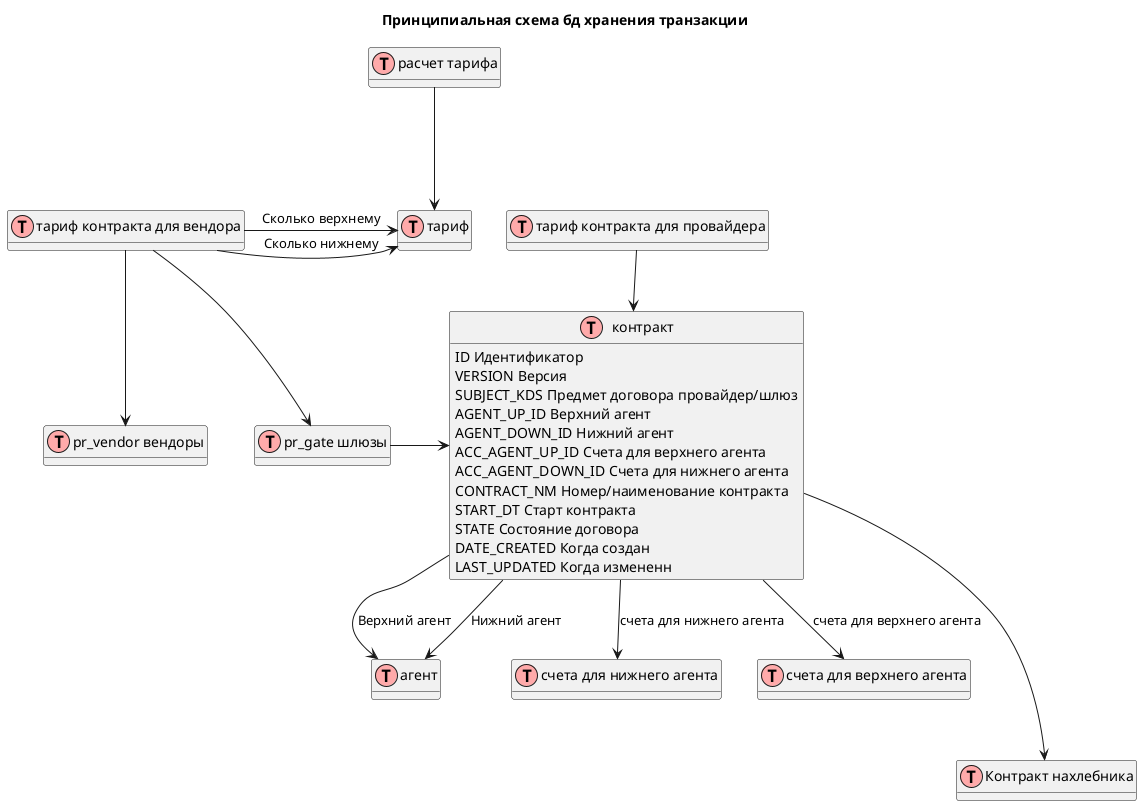 @startuml
' uncomment the line below if you're using computer with a retina display
' skinparam dpi 300
!define Table(name,desc) class name as "desc" << (T,#FFAAAA) >>
' we use bold for primary key
' green color for unique
' and underscore for not_null
!define pk(x) <b>x</b>
!define unq(x) <color:green>x</color>
!define mnd(x) <u>x</u>
' other tags available:
' <i></i>
' <back:COLOR></color>, where color is a color name or html color code
' (#FFAACC)
' see: http://plantuml.com/classes.html#More
hide methods
hide stereotypes

' entities
title Принципиальная схема бд хранения транзакции

Table(pr_contract_subject, "контракт"){
    ID Идентификатор
    VERSION Версия
    SUBJECT_KDS Предмет договора провайдер/шлюз
    AGENT_UP_ID Верхний агент
    AGENT_DOWN_ID Нижний агент
    ACC_AGENT_UP_ID Счета для верхнего агента
    ACC_AGENT_DOWN_ID Счета для нижнего агента
    CONTRACT_NM Номер/наименование контракта
    START_DT Старт контракта
    STATE Состояние договора
    DATE_CREATED Когда создан
    LAST_UPDATED Когда измененн
}

Table(pr_agent, "агент"){
}

Table(pr_provider_tarif, "тариф контракта для провайдера"){}
Table(pr_vendor_tarif, "тариф контракта для вендора"){}
Table(pr_tarif_detail, "тариф"){}
Table(pr_tarif_detail_item, "расчет тарифа"){}
pr_tarif_detail_item --->pr_tarif_detail
Table(pr_acc_contract_down, "счета для нижнего агента"){}
Table(pr_acc_contract_up, "счета для верхнего агента"){}

Table(pr_vendor, "pr_vendor вендоры") {}
Table(pr_gate, "pr_gate шлюзы") {}

Table(pr_contract_party_vendor, "Контракт нахлебника"){}

pr_vendor_tarif -> pr_tarif_detail : Сколько нижнему
pr_vendor_tarif -> pr_tarif_detail : Сколько верхнему
pr_vendor_tarif --> pr_vendor
pr_vendor_tarif --> pr_gate
pr_gate -> pr_contract_subject

pr_contract_subject --> pr_agent : Верхний агент
pr_contract_subject --> pr_acc_contract_up : счета для верхнего агента
pr_contract_subject --> pr_agent : Нижний агент
pr_contract_subject --> pr_acc_contract_down : счета для нижнего агента
pr_contract_subject ---> pr_contract_party_vendor
pr_provider_tarif --> pr_contract_subject
@enduml